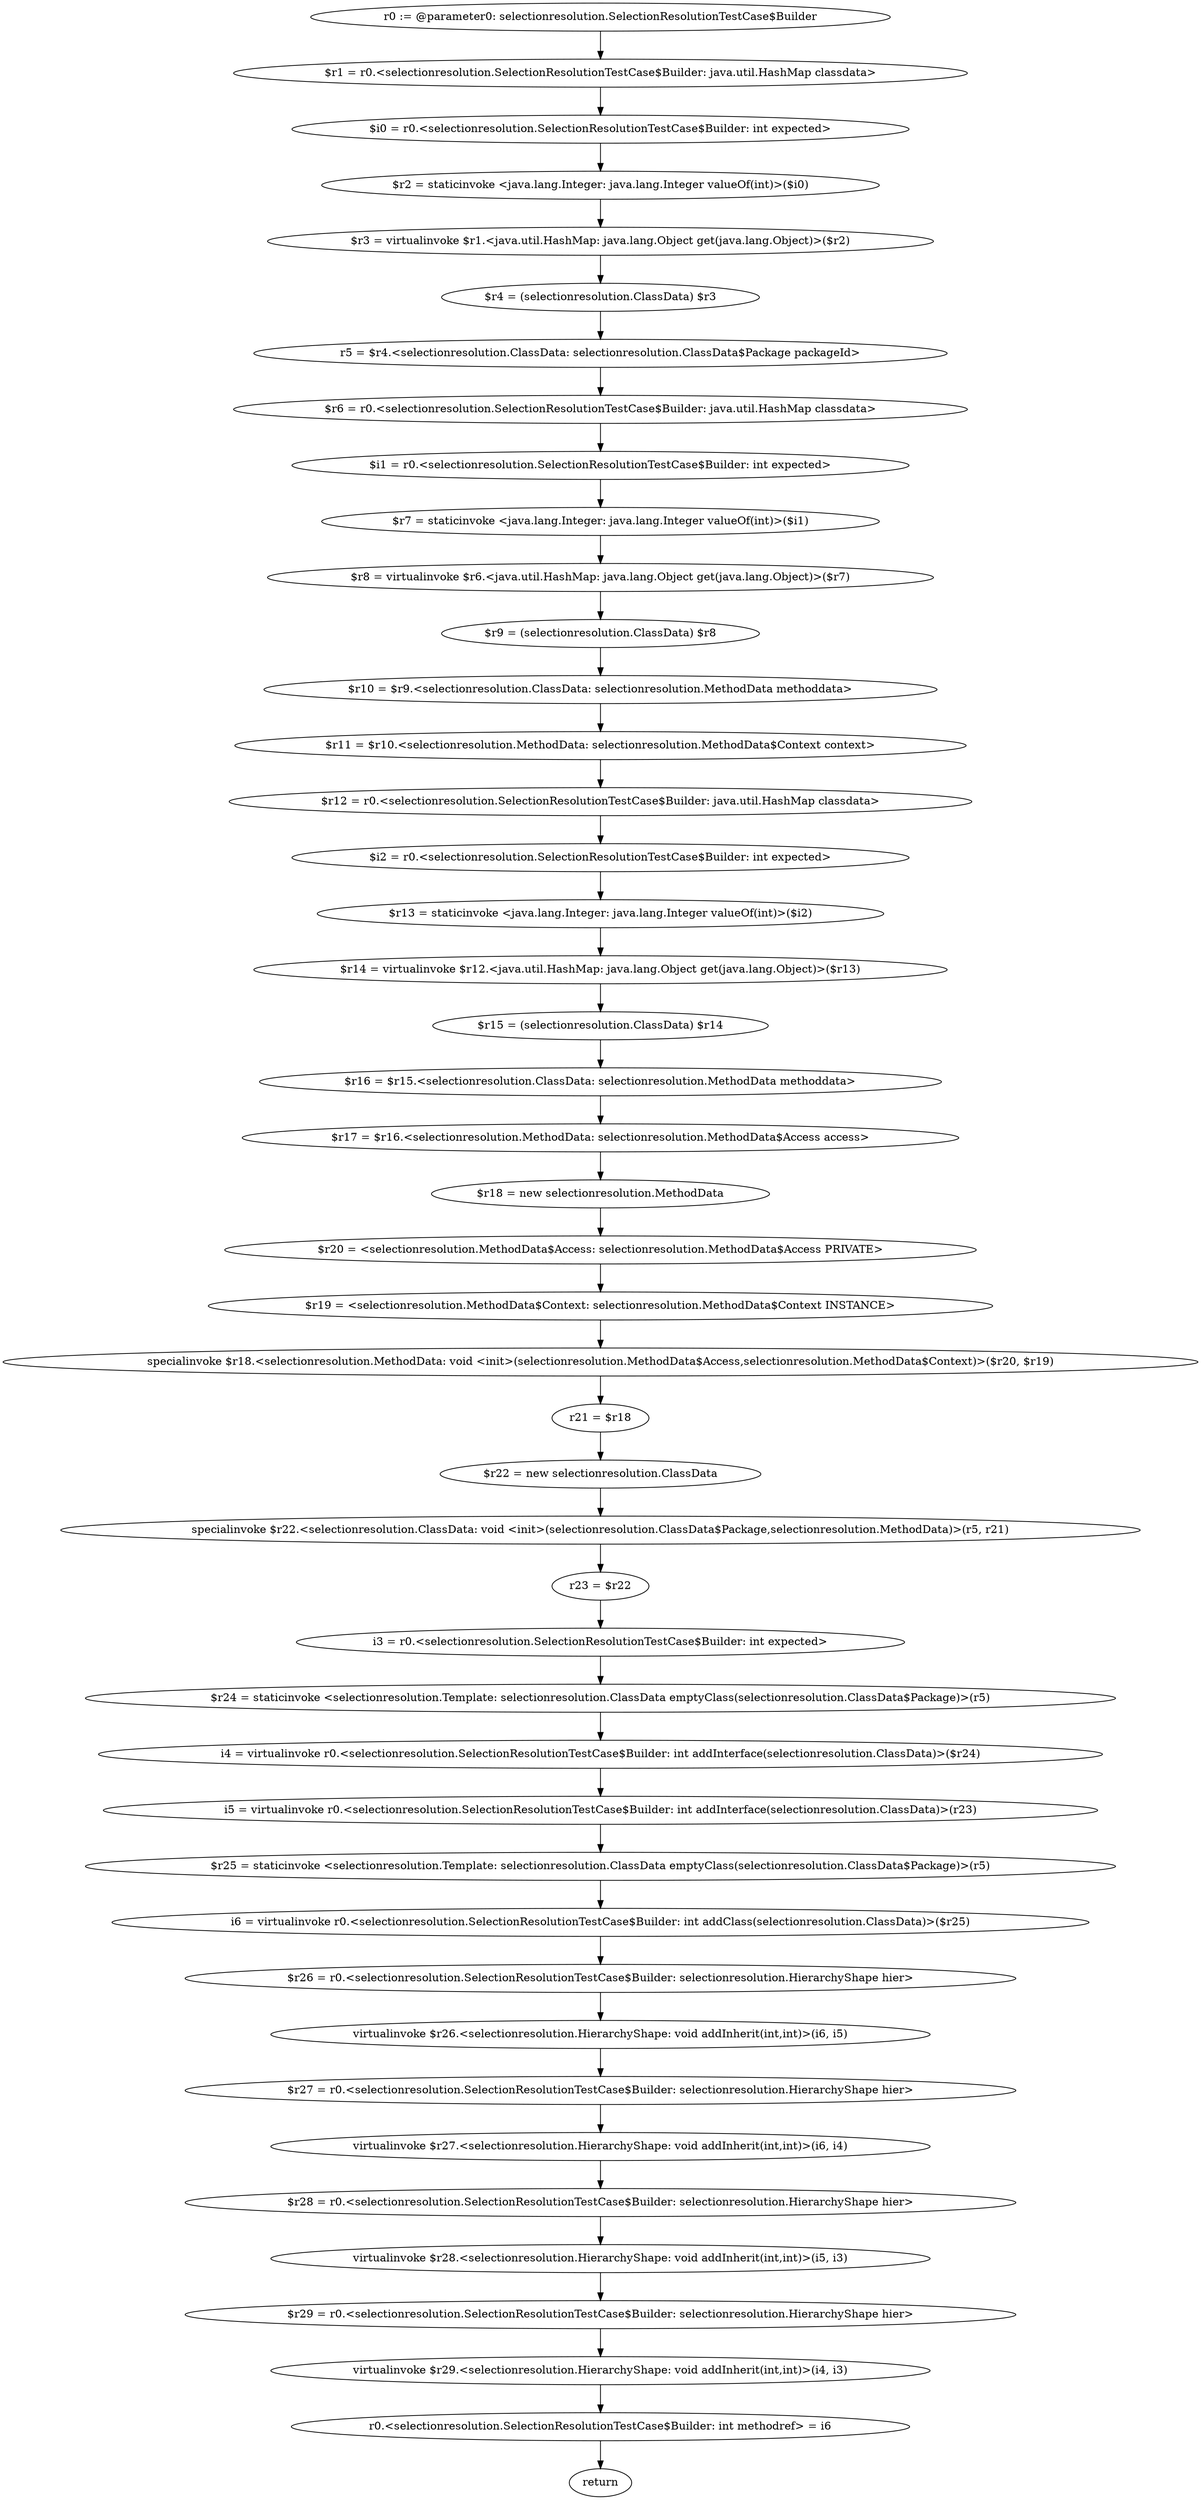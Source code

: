 digraph "unitGraph" {
    "r0 := @parameter0: selectionresolution.SelectionResolutionTestCase$Builder"
    "$r1 = r0.<selectionresolution.SelectionResolutionTestCase$Builder: java.util.HashMap classdata>"
    "$i0 = r0.<selectionresolution.SelectionResolutionTestCase$Builder: int expected>"
    "$r2 = staticinvoke <java.lang.Integer: java.lang.Integer valueOf(int)>($i0)"
    "$r3 = virtualinvoke $r1.<java.util.HashMap: java.lang.Object get(java.lang.Object)>($r2)"
    "$r4 = (selectionresolution.ClassData) $r3"
    "r5 = $r4.<selectionresolution.ClassData: selectionresolution.ClassData$Package packageId>"
    "$r6 = r0.<selectionresolution.SelectionResolutionTestCase$Builder: java.util.HashMap classdata>"
    "$i1 = r0.<selectionresolution.SelectionResolutionTestCase$Builder: int expected>"
    "$r7 = staticinvoke <java.lang.Integer: java.lang.Integer valueOf(int)>($i1)"
    "$r8 = virtualinvoke $r6.<java.util.HashMap: java.lang.Object get(java.lang.Object)>($r7)"
    "$r9 = (selectionresolution.ClassData) $r8"
    "$r10 = $r9.<selectionresolution.ClassData: selectionresolution.MethodData methoddata>"
    "$r11 = $r10.<selectionresolution.MethodData: selectionresolution.MethodData$Context context>"
    "$r12 = r0.<selectionresolution.SelectionResolutionTestCase$Builder: java.util.HashMap classdata>"
    "$i2 = r0.<selectionresolution.SelectionResolutionTestCase$Builder: int expected>"
    "$r13 = staticinvoke <java.lang.Integer: java.lang.Integer valueOf(int)>($i2)"
    "$r14 = virtualinvoke $r12.<java.util.HashMap: java.lang.Object get(java.lang.Object)>($r13)"
    "$r15 = (selectionresolution.ClassData) $r14"
    "$r16 = $r15.<selectionresolution.ClassData: selectionresolution.MethodData methoddata>"
    "$r17 = $r16.<selectionresolution.MethodData: selectionresolution.MethodData$Access access>"
    "$r18 = new selectionresolution.MethodData"
    "$r20 = <selectionresolution.MethodData$Access: selectionresolution.MethodData$Access PRIVATE>"
    "$r19 = <selectionresolution.MethodData$Context: selectionresolution.MethodData$Context INSTANCE>"
    "specialinvoke $r18.<selectionresolution.MethodData: void <init>(selectionresolution.MethodData$Access,selectionresolution.MethodData$Context)>($r20, $r19)"
    "r21 = $r18"
    "$r22 = new selectionresolution.ClassData"
    "specialinvoke $r22.<selectionresolution.ClassData: void <init>(selectionresolution.ClassData$Package,selectionresolution.MethodData)>(r5, r21)"
    "r23 = $r22"
    "i3 = r0.<selectionresolution.SelectionResolutionTestCase$Builder: int expected>"
    "$r24 = staticinvoke <selectionresolution.Template: selectionresolution.ClassData emptyClass(selectionresolution.ClassData$Package)>(r5)"
    "i4 = virtualinvoke r0.<selectionresolution.SelectionResolutionTestCase$Builder: int addInterface(selectionresolution.ClassData)>($r24)"
    "i5 = virtualinvoke r0.<selectionresolution.SelectionResolutionTestCase$Builder: int addInterface(selectionresolution.ClassData)>(r23)"
    "$r25 = staticinvoke <selectionresolution.Template: selectionresolution.ClassData emptyClass(selectionresolution.ClassData$Package)>(r5)"
    "i6 = virtualinvoke r0.<selectionresolution.SelectionResolutionTestCase$Builder: int addClass(selectionresolution.ClassData)>($r25)"
    "$r26 = r0.<selectionresolution.SelectionResolutionTestCase$Builder: selectionresolution.HierarchyShape hier>"
    "virtualinvoke $r26.<selectionresolution.HierarchyShape: void addInherit(int,int)>(i6, i5)"
    "$r27 = r0.<selectionresolution.SelectionResolutionTestCase$Builder: selectionresolution.HierarchyShape hier>"
    "virtualinvoke $r27.<selectionresolution.HierarchyShape: void addInherit(int,int)>(i6, i4)"
    "$r28 = r0.<selectionresolution.SelectionResolutionTestCase$Builder: selectionresolution.HierarchyShape hier>"
    "virtualinvoke $r28.<selectionresolution.HierarchyShape: void addInherit(int,int)>(i5, i3)"
    "$r29 = r0.<selectionresolution.SelectionResolutionTestCase$Builder: selectionresolution.HierarchyShape hier>"
    "virtualinvoke $r29.<selectionresolution.HierarchyShape: void addInherit(int,int)>(i4, i3)"
    "r0.<selectionresolution.SelectionResolutionTestCase$Builder: int methodref> = i6"
    "return"
    "r0 := @parameter0: selectionresolution.SelectionResolutionTestCase$Builder"->"$r1 = r0.<selectionresolution.SelectionResolutionTestCase$Builder: java.util.HashMap classdata>";
    "$r1 = r0.<selectionresolution.SelectionResolutionTestCase$Builder: java.util.HashMap classdata>"->"$i0 = r0.<selectionresolution.SelectionResolutionTestCase$Builder: int expected>";
    "$i0 = r0.<selectionresolution.SelectionResolutionTestCase$Builder: int expected>"->"$r2 = staticinvoke <java.lang.Integer: java.lang.Integer valueOf(int)>($i0)";
    "$r2 = staticinvoke <java.lang.Integer: java.lang.Integer valueOf(int)>($i0)"->"$r3 = virtualinvoke $r1.<java.util.HashMap: java.lang.Object get(java.lang.Object)>($r2)";
    "$r3 = virtualinvoke $r1.<java.util.HashMap: java.lang.Object get(java.lang.Object)>($r2)"->"$r4 = (selectionresolution.ClassData) $r3";
    "$r4 = (selectionresolution.ClassData) $r3"->"r5 = $r4.<selectionresolution.ClassData: selectionresolution.ClassData$Package packageId>";
    "r5 = $r4.<selectionresolution.ClassData: selectionresolution.ClassData$Package packageId>"->"$r6 = r0.<selectionresolution.SelectionResolutionTestCase$Builder: java.util.HashMap classdata>";
    "$r6 = r0.<selectionresolution.SelectionResolutionTestCase$Builder: java.util.HashMap classdata>"->"$i1 = r0.<selectionresolution.SelectionResolutionTestCase$Builder: int expected>";
    "$i1 = r0.<selectionresolution.SelectionResolutionTestCase$Builder: int expected>"->"$r7 = staticinvoke <java.lang.Integer: java.lang.Integer valueOf(int)>($i1)";
    "$r7 = staticinvoke <java.lang.Integer: java.lang.Integer valueOf(int)>($i1)"->"$r8 = virtualinvoke $r6.<java.util.HashMap: java.lang.Object get(java.lang.Object)>($r7)";
    "$r8 = virtualinvoke $r6.<java.util.HashMap: java.lang.Object get(java.lang.Object)>($r7)"->"$r9 = (selectionresolution.ClassData) $r8";
    "$r9 = (selectionresolution.ClassData) $r8"->"$r10 = $r9.<selectionresolution.ClassData: selectionresolution.MethodData methoddata>";
    "$r10 = $r9.<selectionresolution.ClassData: selectionresolution.MethodData methoddata>"->"$r11 = $r10.<selectionresolution.MethodData: selectionresolution.MethodData$Context context>";
    "$r11 = $r10.<selectionresolution.MethodData: selectionresolution.MethodData$Context context>"->"$r12 = r0.<selectionresolution.SelectionResolutionTestCase$Builder: java.util.HashMap classdata>";
    "$r12 = r0.<selectionresolution.SelectionResolutionTestCase$Builder: java.util.HashMap classdata>"->"$i2 = r0.<selectionresolution.SelectionResolutionTestCase$Builder: int expected>";
    "$i2 = r0.<selectionresolution.SelectionResolutionTestCase$Builder: int expected>"->"$r13 = staticinvoke <java.lang.Integer: java.lang.Integer valueOf(int)>($i2)";
    "$r13 = staticinvoke <java.lang.Integer: java.lang.Integer valueOf(int)>($i2)"->"$r14 = virtualinvoke $r12.<java.util.HashMap: java.lang.Object get(java.lang.Object)>($r13)";
    "$r14 = virtualinvoke $r12.<java.util.HashMap: java.lang.Object get(java.lang.Object)>($r13)"->"$r15 = (selectionresolution.ClassData) $r14";
    "$r15 = (selectionresolution.ClassData) $r14"->"$r16 = $r15.<selectionresolution.ClassData: selectionresolution.MethodData methoddata>";
    "$r16 = $r15.<selectionresolution.ClassData: selectionresolution.MethodData methoddata>"->"$r17 = $r16.<selectionresolution.MethodData: selectionresolution.MethodData$Access access>";
    "$r17 = $r16.<selectionresolution.MethodData: selectionresolution.MethodData$Access access>"->"$r18 = new selectionresolution.MethodData";
    "$r18 = new selectionresolution.MethodData"->"$r20 = <selectionresolution.MethodData$Access: selectionresolution.MethodData$Access PRIVATE>";
    "$r20 = <selectionresolution.MethodData$Access: selectionresolution.MethodData$Access PRIVATE>"->"$r19 = <selectionresolution.MethodData$Context: selectionresolution.MethodData$Context INSTANCE>";
    "$r19 = <selectionresolution.MethodData$Context: selectionresolution.MethodData$Context INSTANCE>"->"specialinvoke $r18.<selectionresolution.MethodData: void <init>(selectionresolution.MethodData$Access,selectionresolution.MethodData$Context)>($r20, $r19)";
    "specialinvoke $r18.<selectionresolution.MethodData: void <init>(selectionresolution.MethodData$Access,selectionresolution.MethodData$Context)>($r20, $r19)"->"r21 = $r18";
    "r21 = $r18"->"$r22 = new selectionresolution.ClassData";
    "$r22 = new selectionresolution.ClassData"->"specialinvoke $r22.<selectionresolution.ClassData: void <init>(selectionresolution.ClassData$Package,selectionresolution.MethodData)>(r5, r21)";
    "specialinvoke $r22.<selectionresolution.ClassData: void <init>(selectionresolution.ClassData$Package,selectionresolution.MethodData)>(r5, r21)"->"r23 = $r22";
    "r23 = $r22"->"i3 = r0.<selectionresolution.SelectionResolutionTestCase$Builder: int expected>";
    "i3 = r0.<selectionresolution.SelectionResolutionTestCase$Builder: int expected>"->"$r24 = staticinvoke <selectionresolution.Template: selectionresolution.ClassData emptyClass(selectionresolution.ClassData$Package)>(r5)";
    "$r24 = staticinvoke <selectionresolution.Template: selectionresolution.ClassData emptyClass(selectionresolution.ClassData$Package)>(r5)"->"i4 = virtualinvoke r0.<selectionresolution.SelectionResolutionTestCase$Builder: int addInterface(selectionresolution.ClassData)>($r24)";
    "i4 = virtualinvoke r0.<selectionresolution.SelectionResolutionTestCase$Builder: int addInterface(selectionresolution.ClassData)>($r24)"->"i5 = virtualinvoke r0.<selectionresolution.SelectionResolutionTestCase$Builder: int addInterface(selectionresolution.ClassData)>(r23)";
    "i5 = virtualinvoke r0.<selectionresolution.SelectionResolutionTestCase$Builder: int addInterface(selectionresolution.ClassData)>(r23)"->"$r25 = staticinvoke <selectionresolution.Template: selectionresolution.ClassData emptyClass(selectionresolution.ClassData$Package)>(r5)";
    "$r25 = staticinvoke <selectionresolution.Template: selectionresolution.ClassData emptyClass(selectionresolution.ClassData$Package)>(r5)"->"i6 = virtualinvoke r0.<selectionresolution.SelectionResolutionTestCase$Builder: int addClass(selectionresolution.ClassData)>($r25)";
    "i6 = virtualinvoke r0.<selectionresolution.SelectionResolutionTestCase$Builder: int addClass(selectionresolution.ClassData)>($r25)"->"$r26 = r0.<selectionresolution.SelectionResolutionTestCase$Builder: selectionresolution.HierarchyShape hier>";
    "$r26 = r0.<selectionresolution.SelectionResolutionTestCase$Builder: selectionresolution.HierarchyShape hier>"->"virtualinvoke $r26.<selectionresolution.HierarchyShape: void addInherit(int,int)>(i6, i5)";
    "virtualinvoke $r26.<selectionresolution.HierarchyShape: void addInherit(int,int)>(i6, i5)"->"$r27 = r0.<selectionresolution.SelectionResolutionTestCase$Builder: selectionresolution.HierarchyShape hier>";
    "$r27 = r0.<selectionresolution.SelectionResolutionTestCase$Builder: selectionresolution.HierarchyShape hier>"->"virtualinvoke $r27.<selectionresolution.HierarchyShape: void addInherit(int,int)>(i6, i4)";
    "virtualinvoke $r27.<selectionresolution.HierarchyShape: void addInherit(int,int)>(i6, i4)"->"$r28 = r0.<selectionresolution.SelectionResolutionTestCase$Builder: selectionresolution.HierarchyShape hier>";
    "$r28 = r0.<selectionresolution.SelectionResolutionTestCase$Builder: selectionresolution.HierarchyShape hier>"->"virtualinvoke $r28.<selectionresolution.HierarchyShape: void addInherit(int,int)>(i5, i3)";
    "virtualinvoke $r28.<selectionresolution.HierarchyShape: void addInherit(int,int)>(i5, i3)"->"$r29 = r0.<selectionresolution.SelectionResolutionTestCase$Builder: selectionresolution.HierarchyShape hier>";
    "$r29 = r0.<selectionresolution.SelectionResolutionTestCase$Builder: selectionresolution.HierarchyShape hier>"->"virtualinvoke $r29.<selectionresolution.HierarchyShape: void addInherit(int,int)>(i4, i3)";
    "virtualinvoke $r29.<selectionresolution.HierarchyShape: void addInherit(int,int)>(i4, i3)"->"r0.<selectionresolution.SelectionResolutionTestCase$Builder: int methodref> = i6";
    "r0.<selectionresolution.SelectionResolutionTestCase$Builder: int methodref> = i6"->"return";
}
